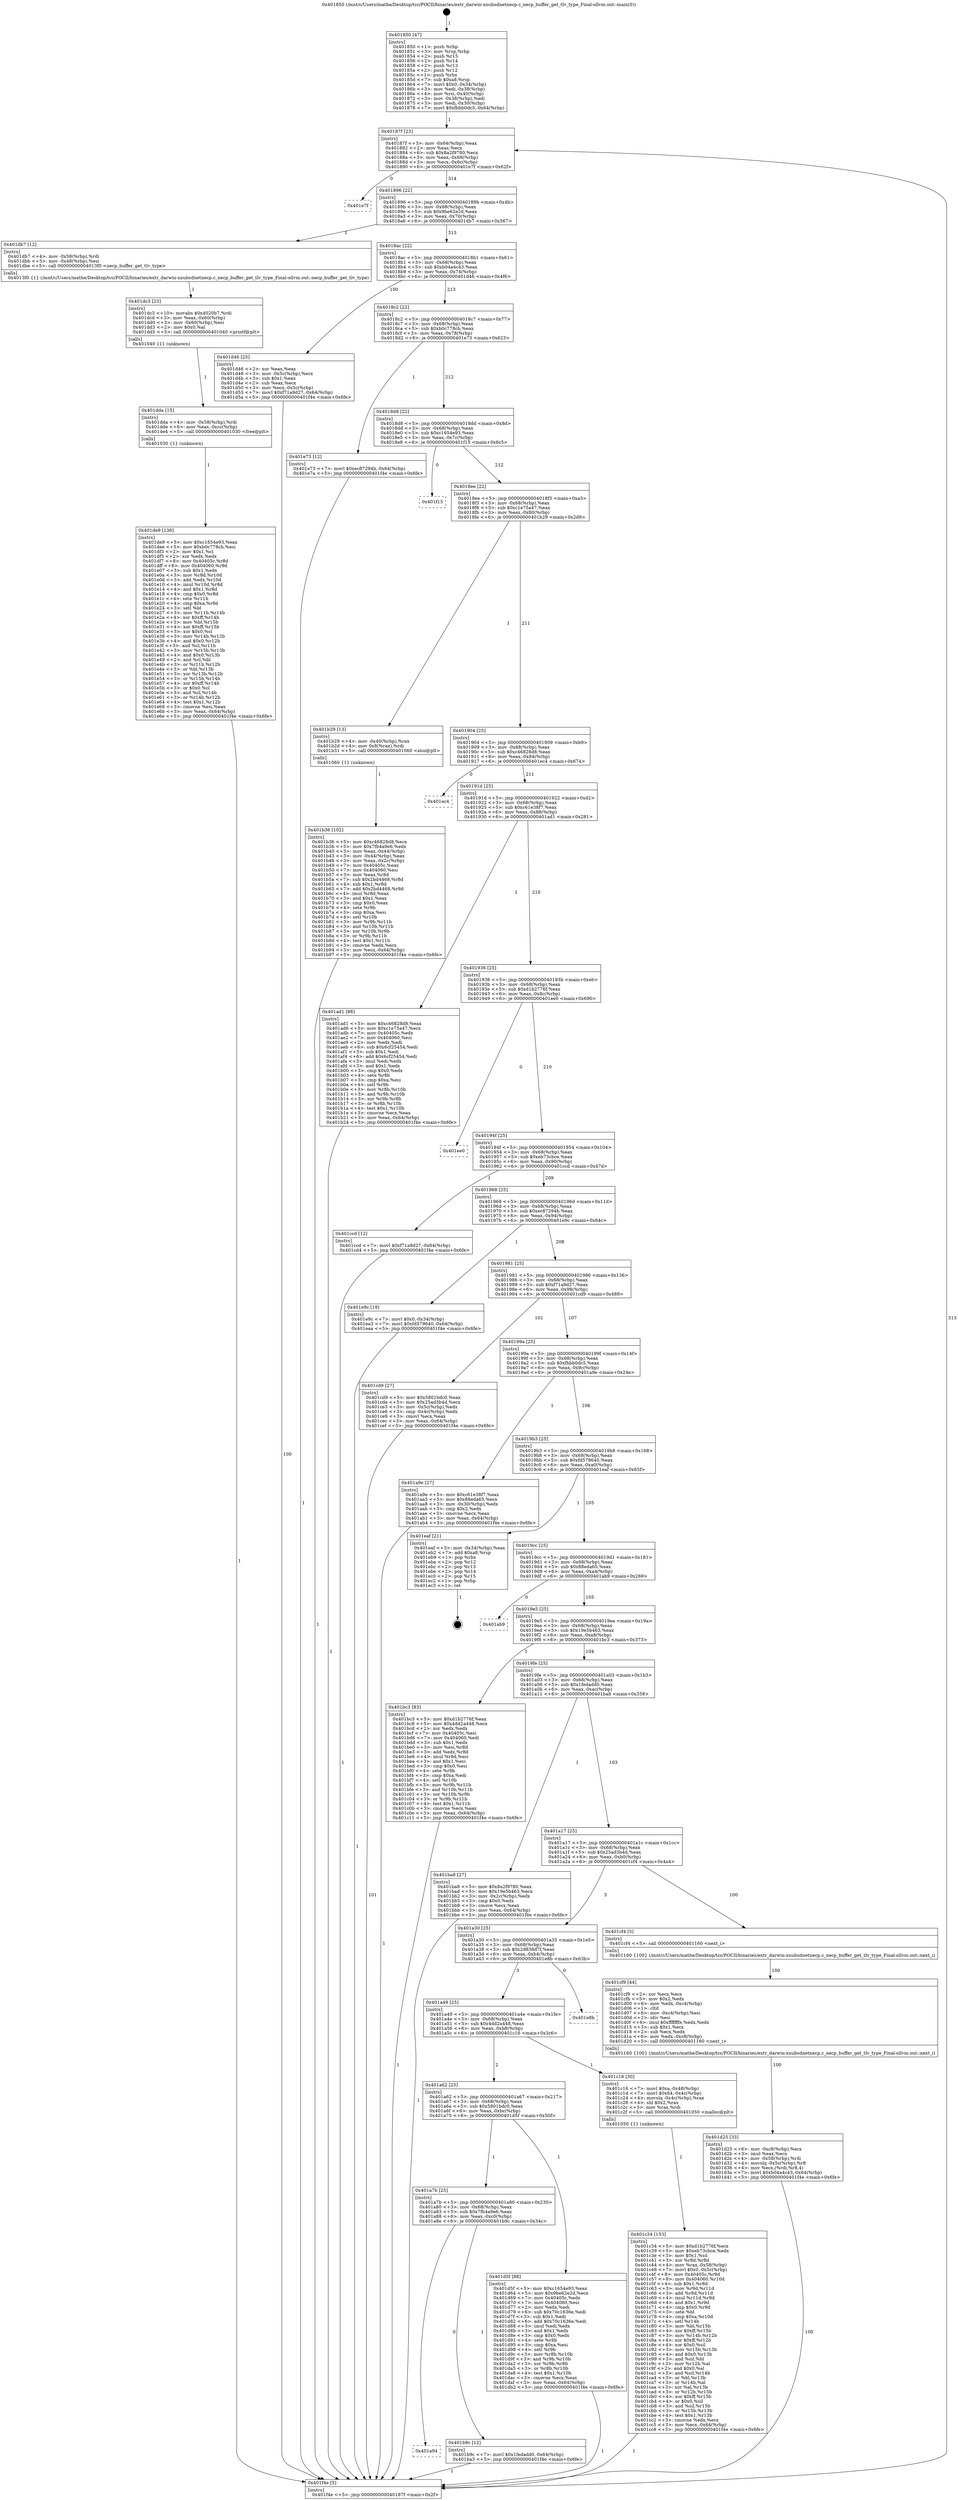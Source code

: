 digraph "0x401850" {
  label = "0x401850 (/mnt/c/Users/mathe/Desktop/tcc/POCII/binaries/extr_darwin-xnubsdnetnecp.c_necp_buffer_get_tlv_type_Final-ollvm.out::main(0))"
  labelloc = "t"
  node[shape=record]

  Entry [label="",width=0.3,height=0.3,shape=circle,fillcolor=black,style=filled]
  "0x40187f" [label="{
     0x40187f [23]\l
     | [instrs]\l
     &nbsp;&nbsp;0x40187f \<+3\>: mov -0x64(%rbp),%eax\l
     &nbsp;&nbsp;0x401882 \<+2\>: mov %eax,%ecx\l
     &nbsp;&nbsp;0x401884 \<+6\>: sub $0x8a2f9780,%ecx\l
     &nbsp;&nbsp;0x40188a \<+3\>: mov %eax,-0x68(%rbp)\l
     &nbsp;&nbsp;0x40188d \<+3\>: mov %ecx,-0x6c(%rbp)\l
     &nbsp;&nbsp;0x401890 \<+6\>: je 0000000000401e7f \<main+0x62f\>\l
  }"]
  "0x401e7f" [label="{
     0x401e7f\l
  }", style=dashed]
  "0x401896" [label="{
     0x401896 [22]\l
     | [instrs]\l
     &nbsp;&nbsp;0x401896 \<+5\>: jmp 000000000040189b \<main+0x4b\>\l
     &nbsp;&nbsp;0x40189b \<+3\>: mov -0x68(%rbp),%eax\l
     &nbsp;&nbsp;0x40189e \<+5\>: sub $0x9be62e2d,%eax\l
     &nbsp;&nbsp;0x4018a3 \<+3\>: mov %eax,-0x70(%rbp)\l
     &nbsp;&nbsp;0x4018a6 \<+6\>: je 0000000000401db7 \<main+0x567\>\l
  }"]
  Exit [label="",width=0.3,height=0.3,shape=circle,fillcolor=black,style=filled,peripheries=2]
  "0x401db7" [label="{
     0x401db7 [12]\l
     | [instrs]\l
     &nbsp;&nbsp;0x401db7 \<+4\>: mov -0x58(%rbp),%rdi\l
     &nbsp;&nbsp;0x401dbb \<+3\>: mov -0x48(%rbp),%esi\l
     &nbsp;&nbsp;0x401dbe \<+5\>: call 00000000004013f0 \<necp_buffer_get_tlv_type\>\l
     | [calls]\l
     &nbsp;&nbsp;0x4013f0 \{1\} (/mnt/c/Users/mathe/Desktop/tcc/POCII/binaries/extr_darwin-xnubsdnetnecp.c_necp_buffer_get_tlv_type_Final-ollvm.out::necp_buffer_get_tlv_type)\l
  }"]
  "0x4018ac" [label="{
     0x4018ac [22]\l
     | [instrs]\l
     &nbsp;&nbsp;0x4018ac \<+5\>: jmp 00000000004018b1 \<main+0x61\>\l
     &nbsp;&nbsp;0x4018b1 \<+3\>: mov -0x68(%rbp),%eax\l
     &nbsp;&nbsp;0x4018b4 \<+5\>: sub $0xb04a4c43,%eax\l
     &nbsp;&nbsp;0x4018b9 \<+3\>: mov %eax,-0x74(%rbp)\l
     &nbsp;&nbsp;0x4018bc \<+6\>: je 0000000000401d46 \<main+0x4f6\>\l
  }"]
  "0x401de9" [label="{
     0x401de9 [138]\l
     | [instrs]\l
     &nbsp;&nbsp;0x401de9 \<+5\>: mov $0xc1654e93,%eax\l
     &nbsp;&nbsp;0x401dee \<+5\>: mov $0xb0c778cb,%esi\l
     &nbsp;&nbsp;0x401df3 \<+2\>: mov $0x1,%cl\l
     &nbsp;&nbsp;0x401df5 \<+2\>: xor %edx,%edx\l
     &nbsp;&nbsp;0x401df7 \<+8\>: mov 0x40405c,%r8d\l
     &nbsp;&nbsp;0x401dff \<+8\>: mov 0x404060,%r9d\l
     &nbsp;&nbsp;0x401e07 \<+3\>: sub $0x1,%edx\l
     &nbsp;&nbsp;0x401e0a \<+3\>: mov %r8d,%r10d\l
     &nbsp;&nbsp;0x401e0d \<+3\>: add %edx,%r10d\l
     &nbsp;&nbsp;0x401e10 \<+4\>: imul %r10d,%r8d\l
     &nbsp;&nbsp;0x401e14 \<+4\>: and $0x1,%r8d\l
     &nbsp;&nbsp;0x401e18 \<+4\>: cmp $0x0,%r8d\l
     &nbsp;&nbsp;0x401e1c \<+4\>: sete %r11b\l
     &nbsp;&nbsp;0x401e20 \<+4\>: cmp $0xa,%r9d\l
     &nbsp;&nbsp;0x401e24 \<+3\>: setl %bl\l
     &nbsp;&nbsp;0x401e27 \<+3\>: mov %r11b,%r14b\l
     &nbsp;&nbsp;0x401e2a \<+4\>: xor $0xff,%r14b\l
     &nbsp;&nbsp;0x401e2e \<+3\>: mov %bl,%r15b\l
     &nbsp;&nbsp;0x401e31 \<+4\>: xor $0xff,%r15b\l
     &nbsp;&nbsp;0x401e35 \<+3\>: xor $0x0,%cl\l
     &nbsp;&nbsp;0x401e38 \<+3\>: mov %r14b,%r12b\l
     &nbsp;&nbsp;0x401e3b \<+4\>: and $0x0,%r12b\l
     &nbsp;&nbsp;0x401e3f \<+3\>: and %cl,%r11b\l
     &nbsp;&nbsp;0x401e42 \<+3\>: mov %r15b,%r13b\l
     &nbsp;&nbsp;0x401e45 \<+4\>: and $0x0,%r13b\l
     &nbsp;&nbsp;0x401e49 \<+2\>: and %cl,%bl\l
     &nbsp;&nbsp;0x401e4b \<+3\>: or %r11b,%r12b\l
     &nbsp;&nbsp;0x401e4e \<+3\>: or %bl,%r13b\l
     &nbsp;&nbsp;0x401e51 \<+3\>: xor %r13b,%r12b\l
     &nbsp;&nbsp;0x401e54 \<+3\>: or %r15b,%r14b\l
     &nbsp;&nbsp;0x401e57 \<+4\>: xor $0xff,%r14b\l
     &nbsp;&nbsp;0x401e5b \<+3\>: or $0x0,%cl\l
     &nbsp;&nbsp;0x401e5e \<+3\>: and %cl,%r14b\l
     &nbsp;&nbsp;0x401e61 \<+3\>: or %r14b,%r12b\l
     &nbsp;&nbsp;0x401e64 \<+4\>: test $0x1,%r12b\l
     &nbsp;&nbsp;0x401e68 \<+3\>: cmovne %esi,%eax\l
     &nbsp;&nbsp;0x401e6b \<+3\>: mov %eax,-0x64(%rbp)\l
     &nbsp;&nbsp;0x401e6e \<+5\>: jmp 0000000000401f4e \<main+0x6fe\>\l
  }"]
  "0x401d46" [label="{
     0x401d46 [25]\l
     | [instrs]\l
     &nbsp;&nbsp;0x401d46 \<+2\>: xor %eax,%eax\l
     &nbsp;&nbsp;0x401d48 \<+3\>: mov -0x5c(%rbp),%ecx\l
     &nbsp;&nbsp;0x401d4b \<+3\>: sub $0x1,%eax\l
     &nbsp;&nbsp;0x401d4e \<+2\>: sub %eax,%ecx\l
     &nbsp;&nbsp;0x401d50 \<+3\>: mov %ecx,-0x5c(%rbp)\l
     &nbsp;&nbsp;0x401d53 \<+7\>: movl $0xf71a9d27,-0x64(%rbp)\l
     &nbsp;&nbsp;0x401d5a \<+5\>: jmp 0000000000401f4e \<main+0x6fe\>\l
  }"]
  "0x4018c2" [label="{
     0x4018c2 [22]\l
     | [instrs]\l
     &nbsp;&nbsp;0x4018c2 \<+5\>: jmp 00000000004018c7 \<main+0x77\>\l
     &nbsp;&nbsp;0x4018c7 \<+3\>: mov -0x68(%rbp),%eax\l
     &nbsp;&nbsp;0x4018ca \<+5\>: sub $0xb0c778cb,%eax\l
     &nbsp;&nbsp;0x4018cf \<+3\>: mov %eax,-0x78(%rbp)\l
     &nbsp;&nbsp;0x4018d2 \<+6\>: je 0000000000401e73 \<main+0x623\>\l
  }"]
  "0x401dda" [label="{
     0x401dda [15]\l
     | [instrs]\l
     &nbsp;&nbsp;0x401dda \<+4\>: mov -0x58(%rbp),%rdi\l
     &nbsp;&nbsp;0x401dde \<+6\>: mov %eax,-0xcc(%rbp)\l
     &nbsp;&nbsp;0x401de4 \<+5\>: call 0000000000401030 \<free@plt\>\l
     | [calls]\l
     &nbsp;&nbsp;0x401030 \{1\} (unknown)\l
  }"]
  "0x401e73" [label="{
     0x401e73 [12]\l
     | [instrs]\l
     &nbsp;&nbsp;0x401e73 \<+7\>: movl $0xec87294b,-0x64(%rbp)\l
     &nbsp;&nbsp;0x401e7a \<+5\>: jmp 0000000000401f4e \<main+0x6fe\>\l
  }"]
  "0x4018d8" [label="{
     0x4018d8 [22]\l
     | [instrs]\l
     &nbsp;&nbsp;0x4018d8 \<+5\>: jmp 00000000004018dd \<main+0x8d\>\l
     &nbsp;&nbsp;0x4018dd \<+3\>: mov -0x68(%rbp),%eax\l
     &nbsp;&nbsp;0x4018e0 \<+5\>: sub $0xc1654e93,%eax\l
     &nbsp;&nbsp;0x4018e5 \<+3\>: mov %eax,-0x7c(%rbp)\l
     &nbsp;&nbsp;0x4018e8 \<+6\>: je 0000000000401f15 \<main+0x6c5\>\l
  }"]
  "0x401dc3" [label="{
     0x401dc3 [23]\l
     | [instrs]\l
     &nbsp;&nbsp;0x401dc3 \<+10\>: movabs $0x4020b7,%rdi\l
     &nbsp;&nbsp;0x401dcd \<+3\>: mov %eax,-0x60(%rbp)\l
     &nbsp;&nbsp;0x401dd0 \<+3\>: mov -0x60(%rbp),%esi\l
     &nbsp;&nbsp;0x401dd3 \<+2\>: mov $0x0,%al\l
     &nbsp;&nbsp;0x401dd5 \<+5\>: call 0000000000401040 \<printf@plt\>\l
     | [calls]\l
     &nbsp;&nbsp;0x401040 \{1\} (unknown)\l
  }"]
  "0x401f15" [label="{
     0x401f15\l
  }", style=dashed]
  "0x4018ee" [label="{
     0x4018ee [22]\l
     | [instrs]\l
     &nbsp;&nbsp;0x4018ee \<+5\>: jmp 00000000004018f3 \<main+0xa3\>\l
     &nbsp;&nbsp;0x4018f3 \<+3\>: mov -0x68(%rbp),%eax\l
     &nbsp;&nbsp;0x4018f6 \<+5\>: sub $0xc1e75a47,%eax\l
     &nbsp;&nbsp;0x4018fb \<+3\>: mov %eax,-0x80(%rbp)\l
     &nbsp;&nbsp;0x4018fe \<+6\>: je 0000000000401b29 \<main+0x2d9\>\l
  }"]
  "0x401d25" [label="{
     0x401d25 [33]\l
     | [instrs]\l
     &nbsp;&nbsp;0x401d25 \<+6\>: mov -0xc8(%rbp),%ecx\l
     &nbsp;&nbsp;0x401d2b \<+3\>: imul %eax,%ecx\l
     &nbsp;&nbsp;0x401d2e \<+4\>: mov -0x58(%rbp),%rdi\l
     &nbsp;&nbsp;0x401d32 \<+4\>: movslq -0x5c(%rbp),%r8\l
     &nbsp;&nbsp;0x401d36 \<+4\>: mov %ecx,(%rdi,%r8,4)\l
     &nbsp;&nbsp;0x401d3a \<+7\>: movl $0xb04a4c43,-0x64(%rbp)\l
     &nbsp;&nbsp;0x401d41 \<+5\>: jmp 0000000000401f4e \<main+0x6fe\>\l
  }"]
  "0x401b29" [label="{
     0x401b29 [13]\l
     | [instrs]\l
     &nbsp;&nbsp;0x401b29 \<+4\>: mov -0x40(%rbp),%rax\l
     &nbsp;&nbsp;0x401b2d \<+4\>: mov 0x8(%rax),%rdi\l
     &nbsp;&nbsp;0x401b31 \<+5\>: call 0000000000401060 \<atoi@plt\>\l
     | [calls]\l
     &nbsp;&nbsp;0x401060 \{1\} (unknown)\l
  }"]
  "0x401904" [label="{
     0x401904 [25]\l
     | [instrs]\l
     &nbsp;&nbsp;0x401904 \<+5\>: jmp 0000000000401909 \<main+0xb9\>\l
     &nbsp;&nbsp;0x401909 \<+3\>: mov -0x68(%rbp),%eax\l
     &nbsp;&nbsp;0x40190c \<+5\>: sub $0xc46828d8,%eax\l
     &nbsp;&nbsp;0x401911 \<+6\>: mov %eax,-0x84(%rbp)\l
     &nbsp;&nbsp;0x401917 \<+6\>: je 0000000000401ec4 \<main+0x674\>\l
  }"]
  "0x401cf9" [label="{
     0x401cf9 [44]\l
     | [instrs]\l
     &nbsp;&nbsp;0x401cf9 \<+2\>: xor %ecx,%ecx\l
     &nbsp;&nbsp;0x401cfb \<+5\>: mov $0x2,%edx\l
     &nbsp;&nbsp;0x401d00 \<+6\>: mov %edx,-0xc4(%rbp)\l
     &nbsp;&nbsp;0x401d06 \<+1\>: cltd\l
     &nbsp;&nbsp;0x401d07 \<+6\>: mov -0xc4(%rbp),%esi\l
     &nbsp;&nbsp;0x401d0d \<+2\>: idiv %esi\l
     &nbsp;&nbsp;0x401d0f \<+6\>: imul $0xfffffffe,%edx,%edx\l
     &nbsp;&nbsp;0x401d15 \<+3\>: sub $0x1,%ecx\l
     &nbsp;&nbsp;0x401d18 \<+2\>: sub %ecx,%edx\l
     &nbsp;&nbsp;0x401d1a \<+6\>: mov %edx,-0xc8(%rbp)\l
     &nbsp;&nbsp;0x401d20 \<+5\>: call 0000000000401160 \<next_i\>\l
     | [calls]\l
     &nbsp;&nbsp;0x401160 \{100\} (/mnt/c/Users/mathe/Desktop/tcc/POCII/binaries/extr_darwin-xnubsdnetnecp.c_necp_buffer_get_tlv_type_Final-ollvm.out::next_i)\l
  }"]
  "0x401ec4" [label="{
     0x401ec4\l
  }", style=dashed]
  "0x40191d" [label="{
     0x40191d [25]\l
     | [instrs]\l
     &nbsp;&nbsp;0x40191d \<+5\>: jmp 0000000000401922 \<main+0xd2\>\l
     &nbsp;&nbsp;0x401922 \<+3\>: mov -0x68(%rbp),%eax\l
     &nbsp;&nbsp;0x401925 \<+5\>: sub $0xc61e38f7,%eax\l
     &nbsp;&nbsp;0x40192a \<+6\>: mov %eax,-0x88(%rbp)\l
     &nbsp;&nbsp;0x401930 \<+6\>: je 0000000000401ad1 \<main+0x281\>\l
  }"]
  "0x401c34" [label="{
     0x401c34 [153]\l
     | [instrs]\l
     &nbsp;&nbsp;0x401c34 \<+5\>: mov $0xd1b2776f,%ecx\l
     &nbsp;&nbsp;0x401c39 \<+5\>: mov $0xeb73cbce,%edx\l
     &nbsp;&nbsp;0x401c3e \<+3\>: mov $0x1,%sil\l
     &nbsp;&nbsp;0x401c41 \<+3\>: xor %r8d,%r8d\l
     &nbsp;&nbsp;0x401c44 \<+4\>: mov %rax,-0x58(%rbp)\l
     &nbsp;&nbsp;0x401c48 \<+7\>: movl $0x0,-0x5c(%rbp)\l
     &nbsp;&nbsp;0x401c4f \<+8\>: mov 0x40405c,%r9d\l
     &nbsp;&nbsp;0x401c57 \<+8\>: mov 0x404060,%r10d\l
     &nbsp;&nbsp;0x401c5f \<+4\>: sub $0x1,%r8d\l
     &nbsp;&nbsp;0x401c63 \<+3\>: mov %r9d,%r11d\l
     &nbsp;&nbsp;0x401c66 \<+3\>: add %r8d,%r11d\l
     &nbsp;&nbsp;0x401c69 \<+4\>: imul %r11d,%r9d\l
     &nbsp;&nbsp;0x401c6d \<+4\>: and $0x1,%r9d\l
     &nbsp;&nbsp;0x401c71 \<+4\>: cmp $0x0,%r9d\l
     &nbsp;&nbsp;0x401c75 \<+3\>: sete %bl\l
     &nbsp;&nbsp;0x401c78 \<+4\>: cmp $0xa,%r10d\l
     &nbsp;&nbsp;0x401c7c \<+4\>: setl %r14b\l
     &nbsp;&nbsp;0x401c80 \<+3\>: mov %bl,%r15b\l
     &nbsp;&nbsp;0x401c83 \<+4\>: xor $0xff,%r15b\l
     &nbsp;&nbsp;0x401c87 \<+3\>: mov %r14b,%r12b\l
     &nbsp;&nbsp;0x401c8a \<+4\>: xor $0xff,%r12b\l
     &nbsp;&nbsp;0x401c8e \<+4\>: xor $0x0,%sil\l
     &nbsp;&nbsp;0x401c92 \<+3\>: mov %r15b,%r13b\l
     &nbsp;&nbsp;0x401c95 \<+4\>: and $0x0,%r13b\l
     &nbsp;&nbsp;0x401c99 \<+3\>: and %sil,%bl\l
     &nbsp;&nbsp;0x401c9c \<+3\>: mov %r12b,%al\l
     &nbsp;&nbsp;0x401c9f \<+2\>: and $0x0,%al\l
     &nbsp;&nbsp;0x401ca1 \<+3\>: and %sil,%r14b\l
     &nbsp;&nbsp;0x401ca4 \<+3\>: or %bl,%r13b\l
     &nbsp;&nbsp;0x401ca7 \<+3\>: or %r14b,%al\l
     &nbsp;&nbsp;0x401caa \<+3\>: xor %al,%r13b\l
     &nbsp;&nbsp;0x401cad \<+3\>: or %r12b,%r15b\l
     &nbsp;&nbsp;0x401cb0 \<+4\>: xor $0xff,%r15b\l
     &nbsp;&nbsp;0x401cb4 \<+4\>: or $0x0,%sil\l
     &nbsp;&nbsp;0x401cb8 \<+3\>: and %sil,%r15b\l
     &nbsp;&nbsp;0x401cbb \<+3\>: or %r15b,%r13b\l
     &nbsp;&nbsp;0x401cbe \<+4\>: test $0x1,%r13b\l
     &nbsp;&nbsp;0x401cc2 \<+3\>: cmovne %edx,%ecx\l
     &nbsp;&nbsp;0x401cc5 \<+3\>: mov %ecx,-0x64(%rbp)\l
     &nbsp;&nbsp;0x401cc8 \<+5\>: jmp 0000000000401f4e \<main+0x6fe\>\l
  }"]
  "0x401ad1" [label="{
     0x401ad1 [88]\l
     | [instrs]\l
     &nbsp;&nbsp;0x401ad1 \<+5\>: mov $0xc46828d8,%eax\l
     &nbsp;&nbsp;0x401ad6 \<+5\>: mov $0xc1e75a47,%ecx\l
     &nbsp;&nbsp;0x401adb \<+7\>: mov 0x40405c,%edx\l
     &nbsp;&nbsp;0x401ae2 \<+7\>: mov 0x404060,%esi\l
     &nbsp;&nbsp;0x401ae9 \<+2\>: mov %edx,%edi\l
     &nbsp;&nbsp;0x401aeb \<+6\>: sub $0x6cf25454,%edi\l
     &nbsp;&nbsp;0x401af1 \<+3\>: sub $0x1,%edi\l
     &nbsp;&nbsp;0x401af4 \<+6\>: add $0x6cf25454,%edi\l
     &nbsp;&nbsp;0x401afa \<+3\>: imul %edi,%edx\l
     &nbsp;&nbsp;0x401afd \<+3\>: and $0x1,%edx\l
     &nbsp;&nbsp;0x401b00 \<+3\>: cmp $0x0,%edx\l
     &nbsp;&nbsp;0x401b03 \<+4\>: sete %r8b\l
     &nbsp;&nbsp;0x401b07 \<+3\>: cmp $0xa,%esi\l
     &nbsp;&nbsp;0x401b0a \<+4\>: setl %r9b\l
     &nbsp;&nbsp;0x401b0e \<+3\>: mov %r8b,%r10b\l
     &nbsp;&nbsp;0x401b11 \<+3\>: and %r9b,%r10b\l
     &nbsp;&nbsp;0x401b14 \<+3\>: xor %r9b,%r8b\l
     &nbsp;&nbsp;0x401b17 \<+3\>: or %r8b,%r10b\l
     &nbsp;&nbsp;0x401b1a \<+4\>: test $0x1,%r10b\l
     &nbsp;&nbsp;0x401b1e \<+3\>: cmovne %ecx,%eax\l
     &nbsp;&nbsp;0x401b21 \<+3\>: mov %eax,-0x64(%rbp)\l
     &nbsp;&nbsp;0x401b24 \<+5\>: jmp 0000000000401f4e \<main+0x6fe\>\l
  }"]
  "0x401936" [label="{
     0x401936 [25]\l
     | [instrs]\l
     &nbsp;&nbsp;0x401936 \<+5\>: jmp 000000000040193b \<main+0xeb\>\l
     &nbsp;&nbsp;0x40193b \<+3\>: mov -0x68(%rbp),%eax\l
     &nbsp;&nbsp;0x40193e \<+5\>: sub $0xd1b2776f,%eax\l
     &nbsp;&nbsp;0x401943 \<+6\>: mov %eax,-0x8c(%rbp)\l
     &nbsp;&nbsp;0x401949 \<+6\>: je 0000000000401ee0 \<main+0x690\>\l
  }"]
  "0x401a94" [label="{
     0x401a94\l
  }", style=dashed]
  "0x401ee0" [label="{
     0x401ee0\l
  }", style=dashed]
  "0x40194f" [label="{
     0x40194f [25]\l
     | [instrs]\l
     &nbsp;&nbsp;0x40194f \<+5\>: jmp 0000000000401954 \<main+0x104\>\l
     &nbsp;&nbsp;0x401954 \<+3\>: mov -0x68(%rbp),%eax\l
     &nbsp;&nbsp;0x401957 \<+5\>: sub $0xeb73cbce,%eax\l
     &nbsp;&nbsp;0x40195c \<+6\>: mov %eax,-0x90(%rbp)\l
     &nbsp;&nbsp;0x401962 \<+6\>: je 0000000000401ccd \<main+0x47d\>\l
  }"]
  "0x401b9c" [label="{
     0x401b9c [12]\l
     | [instrs]\l
     &nbsp;&nbsp;0x401b9c \<+7\>: movl $0x1fedadd0,-0x64(%rbp)\l
     &nbsp;&nbsp;0x401ba3 \<+5\>: jmp 0000000000401f4e \<main+0x6fe\>\l
  }"]
  "0x401ccd" [label="{
     0x401ccd [12]\l
     | [instrs]\l
     &nbsp;&nbsp;0x401ccd \<+7\>: movl $0xf71a9d27,-0x64(%rbp)\l
     &nbsp;&nbsp;0x401cd4 \<+5\>: jmp 0000000000401f4e \<main+0x6fe\>\l
  }"]
  "0x401968" [label="{
     0x401968 [25]\l
     | [instrs]\l
     &nbsp;&nbsp;0x401968 \<+5\>: jmp 000000000040196d \<main+0x11d\>\l
     &nbsp;&nbsp;0x40196d \<+3\>: mov -0x68(%rbp),%eax\l
     &nbsp;&nbsp;0x401970 \<+5\>: sub $0xec87294b,%eax\l
     &nbsp;&nbsp;0x401975 \<+6\>: mov %eax,-0x94(%rbp)\l
     &nbsp;&nbsp;0x40197b \<+6\>: je 0000000000401e9c \<main+0x64c\>\l
  }"]
  "0x401a7b" [label="{
     0x401a7b [25]\l
     | [instrs]\l
     &nbsp;&nbsp;0x401a7b \<+5\>: jmp 0000000000401a80 \<main+0x230\>\l
     &nbsp;&nbsp;0x401a80 \<+3\>: mov -0x68(%rbp),%eax\l
     &nbsp;&nbsp;0x401a83 \<+5\>: sub $0x7fb4a9e6,%eax\l
     &nbsp;&nbsp;0x401a88 \<+6\>: mov %eax,-0xc0(%rbp)\l
     &nbsp;&nbsp;0x401a8e \<+6\>: je 0000000000401b9c \<main+0x34c\>\l
  }"]
  "0x401e9c" [label="{
     0x401e9c [19]\l
     | [instrs]\l
     &nbsp;&nbsp;0x401e9c \<+7\>: movl $0x0,-0x34(%rbp)\l
     &nbsp;&nbsp;0x401ea3 \<+7\>: movl $0xfd579640,-0x64(%rbp)\l
     &nbsp;&nbsp;0x401eaa \<+5\>: jmp 0000000000401f4e \<main+0x6fe\>\l
  }"]
  "0x401981" [label="{
     0x401981 [25]\l
     | [instrs]\l
     &nbsp;&nbsp;0x401981 \<+5\>: jmp 0000000000401986 \<main+0x136\>\l
     &nbsp;&nbsp;0x401986 \<+3\>: mov -0x68(%rbp),%eax\l
     &nbsp;&nbsp;0x401989 \<+5\>: sub $0xf71a9d27,%eax\l
     &nbsp;&nbsp;0x40198e \<+6\>: mov %eax,-0x98(%rbp)\l
     &nbsp;&nbsp;0x401994 \<+6\>: je 0000000000401cd9 \<main+0x489\>\l
  }"]
  "0x401d5f" [label="{
     0x401d5f [88]\l
     | [instrs]\l
     &nbsp;&nbsp;0x401d5f \<+5\>: mov $0xc1654e93,%eax\l
     &nbsp;&nbsp;0x401d64 \<+5\>: mov $0x9be62e2d,%ecx\l
     &nbsp;&nbsp;0x401d69 \<+7\>: mov 0x40405c,%edx\l
     &nbsp;&nbsp;0x401d70 \<+7\>: mov 0x404060,%esi\l
     &nbsp;&nbsp;0x401d77 \<+2\>: mov %edx,%edi\l
     &nbsp;&nbsp;0x401d79 \<+6\>: sub $0x70c1636e,%edi\l
     &nbsp;&nbsp;0x401d7f \<+3\>: sub $0x1,%edi\l
     &nbsp;&nbsp;0x401d82 \<+6\>: add $0x70c1636e,%edi\l
     &nbsp;&nbsp;0x401d88 \<+3\>: imul %edi,%edx\l
     &nbsp;&nbsp;0x401d8b \<+3\>: and $0x1,%edx\l
     &nbsp;&nbsp;0x401d8e \<+3\>: cmp $0x0,%edx\l
     &nbsp;&nbsp;0x401d91 \<+4\>: sete %r8b\l
     &nbsp;&nbsp;0x401d95 \<+3\>: cmp $0xa,%esi\l
     &nbsp;&nbsp;0x401d98 \<+4\>: setl %r9b\l
     &nbsp;&nbsp;0x401d9c \<+3\>: mov %r8b,%r10b\l
     &nbsp;&nbsp;0x401d9f \<+3\>: and %r9b,%r10b\l
     &nbsp;&nbsp;0x401da2 \<+3\>: xor %r9b,%r8b\l
     &nbsp;&nbsp;0x401da5 \<+3\>: or %r8b,%r10b\l
     &nbsp;&nbsp;0x401da8 \<+4\>: test $0x1,%r10b\l
     &nbsp;&nbsp;0x401dac \<+3\>: cmovne %ecx,%eax\l
     &nbsp;&nbsp;0x401daf \<+3\>: mov %eax,-0x64(%rbp)\l
     &nbsp;&nbsp;0x401db2 \<+5\>: jmp 0000000000401f4e \<main+0x6fe\>\l
  }"]
  "0x401cd9" [label="{
     0x401cd9 [27]\l
     | [instrs]\l
     &nbsp;&nbsp;0x401cd9 \<+5\>: mov $0x5801bdc0,%eax\l
     &nbsp;&nbsp;0x401cde \<+5\>: mov $0x25ad3b4d,%ecx\l
     &nbsp;&nbsp;0x401ce3 \<+3\>: mov -0x5c(%rbp),%edx\l
     &nbsp;&nbsp;0x401ce6 \<+3\>: cmp -0x4c(%rbp),%edx\l
     &nbsp;&nbsp;0x401ce9 \<+3\>: cmovl %ecx,%eax\l
     &nbsp;&nbsp;0x401cec \<+3\>: mov %eax,-0x64(%rbp)\l
     &nbsp;&nbsp;0x401cef \<+5\>: jmp 0000000000401f4e \<main+0x6fe\>\l
  }"]
  "0x40199a" [label="{
     0x40199a [25]\l
     | [instrs]\l
     &nbsp;&nbsp;0x40199a \<+5\>: jmp 000000000040199f \<main+0x14f\>\l
     &nbsp;&nbsp;0x40199f \<+3\>: mov -0x68(%rbp),%eax\l
     &nbsp;&nbsp;0x4019a2 \<+5\>: sub $0xfbbb0dc5,%eax\l
     &nbsp;&nbsp;0x4019a7 \<+6\>: mov %eax,-0x9c(%rbp)\l
     &nbsp;&nbsp;0x4019ad \<+6\>: je 0000000000401a9e \<main+0x24e\>\l
  }"]
  "0x401a62" [label="{
     0x401a62 [25]\l
     | [instrs]\l
     &nbsp;&nbsp;0x401a62 \<+5\>: jmp 0000000000401a67 \<main+0x217\>\l
     &nbsp;&nbsp;0x401a67 \<+3\>: mov -0x68(%rbp),%eax\l
     &nbsp;&nbsp;0x401a6a \<+5\>: sub $0x5801bdc0,%eax\l
     &nbsp;&nbsp;0x401a6f \<+6\>: mov %eax,-0xbc(%rbp)\l
     &nbsp;&nbsp;0x401a75 \<+6\>: je 0000000000401d5f \<main+0x50f\>\l
  }"]
  "0x401a9e" [label="{
     0x401a9e [27]\l
     | [instrs]\l
     &nbsp;&nbsp;0x401a9e \<+5\>: mov $0xc61e38f7,%eax\l
     &nbsp;&nbsp;0x401aa3 \<+5\>: mov $0x88eda65,%ecx\l
     &nbsp;&nbsp;0x401aa8 \<+3\>: mov -0x30(%rbp),%edx\l
     &nbsp;&nbsp;0x401aab \<+3\>: cmp $0x2,%edx\l
     &nbsp;&nbsp;0x401aae \<+3\>: cmovne %ecx,%eax\l
     &nbsp;&nbsp;0x401ab1 \<+3\>: mov %eax,-0x64(%rbp)\l
     &nbsp;&nbsp;0x401ab4 \<+5\>: jmp 0000000000401f4e \<main+0x6fe\>\l
  }"]
  "0x4019b3" [label="{
     0x4019b3 [25]\l
     | [instrs]\l
     &nbsp;&nbsp;0x4019b3 \<+5\>: jmp 00000000004019b8 \<main+0x168\>\l
     &nbsp;&nbsp;0x4019b8 \<+3\>: mov -0x68(%rbp),%eax\l
     &nbsp;&nbsp;0x4019bb \<+5\>: sub $0xfd579640,%eax\l
     &nbsp;&nbsp;0x4019c0 \<+6\>: mov %eax,-0xa0(%rbp)\l
     &nbsp;&nbsp;0x4019c6 \<+6\>: je 0000000000401eaf \<main+0x65f\>\l
  }"]
  "0x401f4e" [label="{
     0x401f4e [5]\l
     | [instrs]\l
     &nbsp;&nbsp;0x401f4e \<+5\>: jmp 000000000040187f \<main+0x2f\>\l
  }"]
  "0x401850" [label="{
     0x401850 [47]\l
     | [instrs]\l
     &nbsp;&nbsp;0x401850 \<+1\>: push %rbp\l
     &nbsp;&nbsp;0x401851 \<+3\>: mov %rsp,%rbp\l
     &nbsp;&nbsp;0x401854 \<+2\>: push %r15\l
     &nbsp;&nbsp;0x401856 \<+2\>: push %r14\l
     &nbsp;&nbsp;0x401858 \<+2\>: push %r13\l
     &nbsp;&nbsp;0x40185a \<+2\>: push %r12\l
     &nbsp;&nbsp;0x40185c \<+1\>: push %rbx\l
     &nbsp;&nbsp;0x40185d \<+7\>: sub $0xa8,%rsp\l
     &nbsp;&nbsp;0x401864 \<+7\>: movl $0x0,-0x34(%rbp)\l
     &nbsp;&nbsp;0x40186b \<+3\>: mov %edi,-0x38(%rbp)\l
     &nbsp;&nbsp;0x40186e \<+4\>: mov %rsi,-0x40(%rbp)\l
     &nbsp;&nbsp;0x401872 \<+3\>: mov -0x38(%rbp),%edi\l
     &nbsp;&nbsp;0x401875 \<+3\>: mov %edi,-0x30(%rbp)\l
     &nbsp;&nbsp;0x401878 \<+7\>: movl $0xfbbb0dc5,-0x64(%rbp)\l
  }"]
  "0x401b36" [label="{
     0x401b36 [102]\l
     | [instrs]\l
     &nbsp;&nbsp;0x401b36 \<+5\>: mov $0xc46828d8,%ecx\l
     &nbsp;&nbsp;0x401b3b \<+5\>: mov $0x7fb4a9e6,%edx\l
     &nbsp;&nbsp;0x401b40 \<+3\>: mov %eax,-0x44(%rbp)\l
     &nbsp;&nbsp;0x401b43 \<+3\>: mov -0x44(%rbp),%eax\l
     &nbsp;&nbsp;0x401b46 \<+3\>: mov %eax,-0x2c(%rbp)\l
     &nbsp;&nbsp;0x401b49 \<+7\>: mov 0x40405c,%eax\l
     &nbsp;&nbsp;0x401b50 \<+7\>: mov 0x404060,%esi\l
     &nbsp;&nbsp;0x401b57 \<+3\>: mov %eax,%r8d\l
     &nbsp;&nbsp;0x401b5a \<+7\>: sub $0x2bd4468,%r8d\l
     &nbsp;&nbsp;0x401b61 \<+4\>: sub $0x1,%r8d\l
     &nbsp;&nbsp;0x401b65 \<+7\>: add $0x2bd4468,%r8d\l
     &nbsp;&nbsp;0x401b6c \<+4\>: imul %r8d,%eax\l
     &nbsp;&nbsp;0x401b70 \<+3\>: and $0x1,%eax\l
     &nbsp;&nbsp;0x401b73 \<+3\>: cmp $0x0,%eax\l
     &nbsp;&nbsp;0x401b76 \<+4\>: sete %r9b\l
     &nbsp;&nbsp;0x401b7a \<+3\>: cmp $0xa,%esi\l
     &nbsp;&nbsp;0x401b7d \<+4\>: setl %r10b\l
     &nbsp;&nbsp;0x401b81 \<+3\>: mov %r9b,%r11b\l
     &nbsp;&nbsp;0x401b84 \<+3\>: and %r10b,%r11b\l
     &nbsp;&nbsp;0x401b87 \<+3\>: xor %r10b,%r9b\l
     &nbsp;&nbsp;0x401b8a \<+3\>: or %r9b,%r11b\l
     &nbsp;&nbsp;0x401b8d \<+4\>: test $0x1,%r11b\l
     &nbsp;&nbsp;0x401b91 \<+3\>: cmovne %edx,%ecx\l
     &nbsp;&nbsp;0x401b94 \<+3\>: mov %ecx,-0x64(%rbp)\l
     &nbsp;&nbsp;0x401b97 \<+5\>: jmp 0000000000401f4e \<main+0x6fe\>\l
  }"]
  "0x401c16" [label="{
     0x401c16 [30]\l
     | [instrs]\l
     &nbsp;&nbsp;0x401c16 \<+7\>: movl $0xa,-0x48(%rbp)\l
     &nbsp;&nbsp;0x401c1d \<+7\>: movl $0x64,-0x4c(%rbp)\l
     &nbsp;&nbsp;0x401c24 \<+4\>: movslq -0x4c(%rbp),%rax\l
     &nbsp;&nbsp;0x401c28 \<+4\>: shl $0x2,%rax\l
     &nbsp;&nbsp;0x401c2c \<+3\>: mov %rax,%rdi\l
     &nbsp;&nbsp;0x401c2f \<+5\>: call 0000000000401050 \<malloc@plt\>\l
     | [calls]\l
     &nbsp;&nbsp;0x401050 \{1\} (unknown)\l
  }"]
  "0x401eaf" [label="{
     0x401eaf [21]\l
     | [instrs]\l
     &nbsp;&nbsp;0x401eaf \<+3\>: mov -0x34(%rbp),%eax\l
     &nbsp;&nbsp;0x401eb2 \<+7\>: add $0xa8,%rsp\l
     &nbsp;&nbsp;0x401eb9 \<+1\>: pop %rbx\l
     &nbsp;&nbsp;0x401eba \<+2\>: pop %r12\l
     &nbsp;&nbsp;0x401ebc \<+2\>: pop %r13\l
     &nbsp;&nbsp;0x401ebe \<+2\>: pop %r14\l
     &nbsp;&nbsp;0x401ec0 \<+2\>: pop %r15\l
     &nbsp;&nbsp;0x401ec2 \<+1\>: pop %rbp\l
     &nbsp;&nbsp;0x401ec3 \<+1\>: ret\l
  }"]
  "0x4019cc" [label="{
     0x4019cc [25]\l
     | [instrs]\l
     &nbsp;&nbsp;0x4019cc \<+5\>: jmp 00000000004019d1 \<main+0x181\>\l
     &nbsp;&nbsp;0x4019d1 \<+3\>: mov -0x68(%rbp),%eax\l
     &nbsp;&nbsp;0x4019d4 \<+5\>: sub $0x88eda65,%eax\l
     &nbsp;&nbsp;0x4019d9 \<+6\>: mov %eax,-0xa4(%rbp)\l
     &nbsp;&nbsp;0x4019df \<+6\>: je 0000000000401ab9 \<main+0x269\>\l
  }"]
  "0x401a49" [label="{
     0x401a49 [25]\l
     | [instrs]\l
     &nbsp;&nbsp;0x401a49 \<+5\>: jmp 0000000000401a4e \<main+0x1fe\>\l
     &nbsp;&nbsp;0x401a4e \<+3\>: mov -0x68(%rbp),%eax\l
     &nbsp;&nbsp;0x401a51 \<+5\>: sub $0x4dd2a448,%eax\l
     &nbsp;&nbsp;0x401a56 \<+6\>: mov %eax,-0xb8(%rbp)\l
     &nbsp;&nbsp;0x401a5c \<+6\>: je 0000000000401c16 \<main+0x3c6\>\l
  }"]
  "0x401ab9" [label="{
     0x401ab9\l
  }", style=dashed]
  "0x4019e5" [label="{
     0x4019e5 [25]\l
     | [instrs]\l
     &nbsp;&nbsp;0x4019e5 \<+5\>: jmp 00000000004019ea \<main+0x19a\>\l
     &nbsp;&nbsp;0x4019ea \<+3\>: mov -0x68(%rbp),%eax\l
     &nbsp;&nbsp;0x4019ed \<+5\>: sub $0x19e5b463,%eax\l
     &nbsp;&nbsp;0x4019f2 \<+6\>: mov %eax,-0xa8(%rbp)\l
     &nbsp;&nbsp;0x4019f8 \<+6\>: je 0000000000401bc3 \<main+0x373\>\l
  }"]
  "0x401e8b" [label="{
     0x401e8b\l
  }", style=dashed]
  "0x401bc3" [label="{
     0x401bc3 [83]\l
     | [instrs]\l
     &nbsp;&nbsp;0x401bc3 \<+5\>: mov $0xd1b2776f,%eax\l
     &nbsp;&nbsp;0x401bc8 \<+5\>: mov $0x4dd2a448,%ecx\l
     &nbsp;&nbsp;0x401bcd \<+2\>: xor %edx,%edx\l
     &nbsp;&nbsp;0x401bcf \<+7\>: mov 0x40405c,%esi\l
     &nbsp;&nbsp;0x401bd6 \<+7\>: mov 0x404060,%edi\l
     &nbsp;&nbsp;0x401bdd \<+3\>: sub $0x1,%edx\l
     &nbsp;&nbsp;0x401be0 \<+3\>: mov %esi,%r8d\l
     &nbsp;&nbsp;0x401be3 \<+3\>: add %edx,%r8d\l
     &nbsp;&nbsp;0x401be6 \<+4\>: imul %r8d,%esi\l
     &nbsp;&nbsp;0x401bea \<+3\>: and $0x1,%esi\l
     &nbsp;&nbsp;0x401bed \<+3\>: cmp $0x0,%esi\l
     &nbsp;&nbsp;0x401bf0 \<+4\>: sete %r9b\l
     &nbsp;&nbsp;0x401bf4 \<+3\>: cmp $0xa,%edi\l
     &nbsp;&nbsp;0x401bf7 \<+4\>: setl %r10b\l
     &nbsp;&nbsp;0x401bfb \<+3\>: mov %r9b,%r11b\l
     &nbsp;&nbsp;0x401bfe \<+3\>: and %r10b,%r11b\l
     &nbsp;&nbsp;0x401c01 \<+3\>: xor %r10b,%r9b\l
     &nbsp;&nbsp;0x401c04 \<+3\>: or %r9b,%r11b\l
     &nbsp;&nbsp;0x401c07 \<+4\>: test $0x1,%r11b\l
     &nbsp;&nbsp;0x401c0b \<+3\>: cmovne %ecx,%eax\l
     &nbsp;&nbsp;0x401c0e \<+3\>: mov %eax,-0x64(%rbp)\l
     &nbsp;&nbsp;0x401c11 \<+5\>: jmp 0000000000401f4e \<main+0x6fe\>\l
  }"]
  "0x4019fe" [label="{
     0x4019fe [25]\l
     | [instrs]\l
     &nbsp;&nbsp;0x4019fe \<+5\>: jmp 0000000000401a03 \<main+0x1b3\>\l
     &nbsp;&nbsp;0x401a03 \<+3\>: mov -0x68(%rbp),%eax\l
     &nbsp;&nbsp;0x401a06 \<+5\>: sub $0x1fedadd0,%eax\l
     &nbsp;&nbsp;0x401a0b \<+6\>: mov %eax,-0xac(%rbp)\l
     &nbsp;&nbsp;0x401a11 \<+6\>: je 0000000000401ba8 \<main+0x358\>\l
  }"]
  "0x401a30" [label="{
     0x401a30 [25]\l
     | [instrs]\l
     &nbsp;&nbsp;0x401a30 \<+5\>: jmp 0000000000401a35 \<main+0x1e5\>\l
     &nbsp;&nbsp;0x401a35 \<+3\>: mov -0x68(%rbp),%eax\l
     &nbsp;&nbsp;0x401a38 \<+5\>: sub $0x2d838d7f,%eax\l
     &nbsp;&nbsp;0x401a3d \<+6\>: mov %eax,-0xb4(%rbp)\l
     &nbsp;&nbsp;0x401a43 \<+6\>: je 0000000000401e8b \<main+0x63b\>\l
  }"]
  "0x401ba8" [label="{
     0x401ba8 [27]\l
     | [instrs]\l
     &nbsp;&nbsp;0x401ba8 \<+5\>: mov $0x8a2f9780,%eax\l
     &nbsp;&nbsp;0x401bad \<+5\>: mov $0x19e5b463,%ecx\l
     &nbsp;&nbsp;0x401bb2 \<+3\>: mov -0x2c(%rbp),%edx\l
     &nbsp;&nbsp;0x401bb5 \<+3\>: cmp $0x0,%edx\l
     &nbsp;&nbsp;0x401bb8 \<+3\>: cmove %ecx,%eax\l
     &nbsp;&nbsp;0x401bbb \<+3\>: mov %eax,-0x64(%rbp)\l
     &nbsp;&nbsp;0x401bbe \<+5\>: jmp 0000000000401f4e \<main+0x6fe\>\l
  }"]
  "0x401a17" [label="{
     0x401a17 [25]\l
     | [instrs]\l
     &nbsp;&nbsp;0x401a17 \<+5\>: jmp 0000000000401a1c \<main+0x1cc\>\l
     &nbsp;&nbsp;0x401a1c \<+3\>: mov -0x68(%rbp),%eax\l
     &nbsp;&nbsp;0x401a1f \<+5\>: sub $0x25ad3b4d,%eax\l
     &nbsp;&nbsp;0x401a24 \<+6\>: mov %eax,-0xb0(%rbp)\l
     &nbsp;&nbsp;0x401a2a \<+6\>: je 0000000000401cf4 \<main+0x4a4\>\l
  }"]
  "0x401cf4" [label="{
     0x401cf4 [5]\l
     | [instrs]\l
     &nbsp;&nbsp;0x401cf4 \<+5\>: call 0000000000401160 \<next_i\>\l
     | [calls]\l
     &nbsp;&nbsp;0x401160 \{100\} (/mnt/c/Users/mathe/Desktop/tcc/POCII/binaries/extr_darwin-xnubsdnetnecp.c_necp_buffer_get_tlv_type_Final-ollvm.out::next_i)\l
  }"]
  Entry -> "0x401850" [label=" 1"]
  "0x40187f" -> "0x401e7f" [label=" 0"]
  "0x40187f" -> "0x401896" [label=" 314"]
  "0x401eaf" -> Exit [label=" 1"]
  "0x401896" -> "0x401db7" [label=" 1"]
  "0x401896" -> "0x4018ac" [label=" 313"]
  "0x401e9c" -> "0x401f4e" [label=" 1"]
  "0x4018ac" -> "0x401d46" [label=" 100"]
  "0x4018ac" -> "0x4018c2" [label=" 213"]
  "0x401e73" -> "0x401f4e" [label=" 1"]
  "0x4018c2" -> "0x401e73" [label=" 1"]
  "0x4018c2" -> "0x4018d8" [label=" 212"]
  "0x401de9" -> "0x401f4e" [label=" 1"]
  "0x4018d8" -> "0x401f15" [label=" 0"]
  "0x4018d8" -> "0x4018ee" [label=" 212"]
  "0x401dda" -> "0x401de9" [label=" 1"]
  "0x4018ee" -> "0x401b29" [label=" 1"]
  "0x4018ee" -> "0x401904" [label=" 211"]
  "0x401dc3" -> "0x401dda" [label=" 1"]
  "0x401904" -> "0x401ec4" [label=" 0"]
  "0x401904" -> "0x40191d" [label=" 211"]
  "0x401db7" -> "0x401dc3" [label=" 1"]
  "0x40191d" -> "0x401ad1" [label=" 1"]
  "0x40191d" -> "0x401936" [label=" 210"]
  "0x401d5f" -> "0x401f4e" [label=" 1"]
  "0x401936" -> "0x401ee0" [label=" 0"]
  "0x401936" -> "0x40194f" [label=" 210"]
  "0x401d46" -> "0x401f4e" [label=" 100"]
  "0x40194f" -> "0x401ccd" [label=" 1"]
  "0x40194f" -> "0x401968" [label=" 209"]
  "0x401d25" -> "0x401f4e" [label=" 100"]
  "0x401968" -> "0x401e9c" [label=" 1"]
  "0x401968" -> "0x401981" [label=" 208"]
  "0x401cf4" -> "0x401cf9" [label=" 100"]
  "0x401981" -> "0x401cd9" [label=" 101"]
  "0x401981" -> "0x40199a" [label=" 107"]
  "0x401cd9" -> "0x401f4e" [label=" 101"]
  "0x40199a" -> "0x401a9e" [label=" 1"]
  "0x40199a" -> "0x4019b3" [label=" 106"]
  "0x401a9e" -> "0x401f4e" [label=" 1"]
  "0x401850" -> "0x40187f" [label=" 1"]
  "0x401f4e" -> "0x40187f" [label=" 313"]
  "0x401ad1" -> "0x401f4e" [label=" 1"]
  "0x401b29" -> "0x401b36" [label=" 1"]
  "0x401b36" -> "0x401f4e" [label=" 1"]
  "0x401c34" -> "0x401f4e" [label=" 1"]
  "0x4019b3" -> "0x401eaf" [label=" 1"]
  "0x4019b3" -> "0x4019cc" [label=" 105"]
  "0x401c16" -> "0x401c34" [label=" 1"]
  "0x4019cc" -> "0x401ab9" [label=" 0"]
  "0x4019cc" -> "0x4019e5" [label=" 105"]
  "0x401ba8" -> "0x401f4e" [label=" 1"]
  "0x4019e5" -> "0x401bc3" [label=" 1"]
  "0x4019e5" -> "0x4019fe" [label=" 104"]
  "0x401b9c" -> "0x401f4e" [label=" 1"]
  "0x4019fe" -> "0x401ba8" [label=" 1"]
  "0x4019fe" -> "0x401a17" [label=" 103"]
  "0x401a7b" -> "0x401b9c" [label=" 1"]
  "0x401a17" -> "0x401cf4" [label=" 100"]
  "0x401a17" -> "0x401a30" [label=" 3"]
  "0x401a7b" -> "0x401a94" [label=" 0"]
  "0x401a30" -> "0x401e8b" [label=" 0"]
  "0x401a30" -> "0x401a49" [label=" 3"]
  "0x401bc3" -> "0x401f4e" [label=" 1"]
  "0x401a49" -> "0x401c16" [label=" 1"]
  "0x401a49" -> "0x401a62" [label=" 2"]
  "0x401ccd" -> "0x401f4e" [label=" 1"]
  "0x401a62" -> "0x401d5f" [label=" 1"]
  "0x401a62" -> "0x401a7b" [label=" 1"]
  "0x401cf9" -> "0x401d25" [label=" 100"]
}
